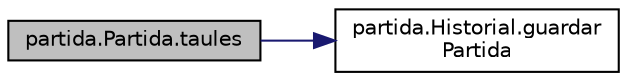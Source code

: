 digraph "partida.Partida.taules"
{
 // LATEX_PDF_SIZE
  edge [fontname="Helvetica",fontsize="10",labelfontname="Helvetica",labelfontsize="10"];
  node [fontname="Helvetica",fontsize="10",shape=record];
  rankdir="LR";
  Node1 [label="partida.Partida.taules",height=0.2,width=0.4,color="black", fillcolor="grey75", style="filled", fontcolor="black",tooltip="Acció de empatar la partida, cada jugador ho pot decidir en el seu torn i l'altre hi ha d'estar d'aco..."];
  Node1 -> Node2 [color="midnightblue",fontsize="10",style="solid",fontname="Helvetica"];
  Node2 [label="partida.Historial.guardar\lPartida",height=0.2,width=0.4,color="black", fillcolor="white", style="filled",URL="$classpartida_1_1_historial.html#a3c33d507e2b7939e293d2e31ca69b6ed",tooltip="Partida guardad en un Fitxer i el valor del Resultat."];
}
